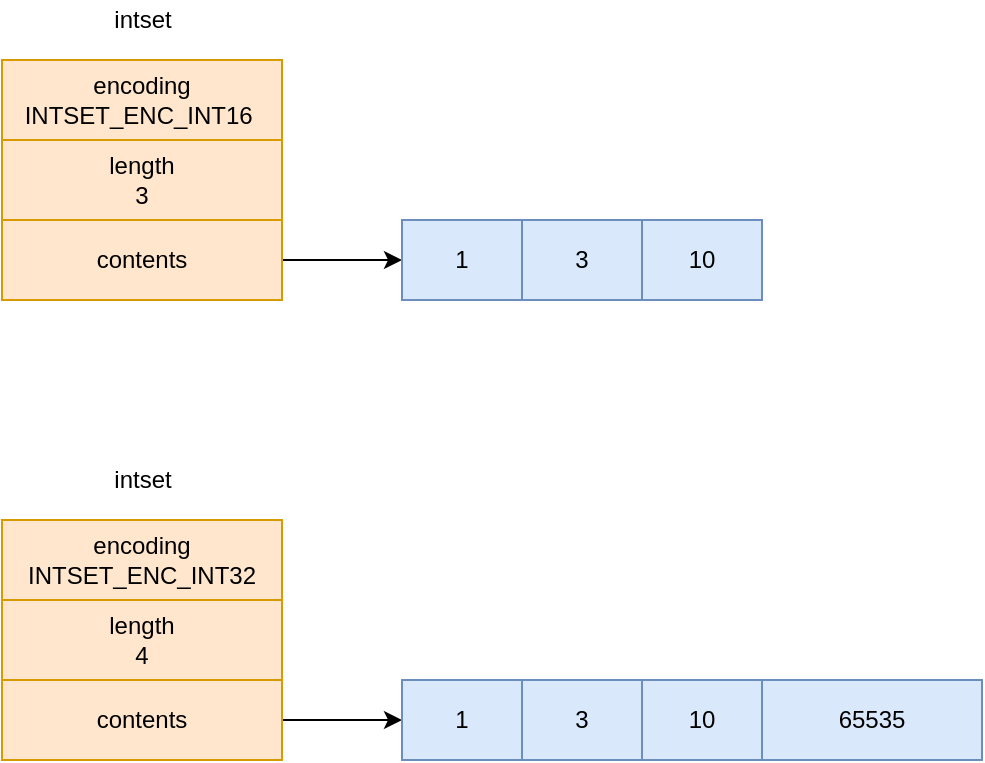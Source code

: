 <mxfile version="15.4.0" type="device"><diagram id="_Zq02z6GnDJq8IQ1Dzb6" name="Page-1"><mxGraphModel dx="946" dy="623" grid="1" gridSize="10" guides="1" tooltips="1" connect="1" arrows="1" fold="1" page="1" pageScale="1" pageWidth="827" pageHeight="1169" math="0" shadow="0"><root><mxCell id="0"/><mxCell id="1" parent="0"/><mxCell id="VJOzJ-cYpnmJMhtm9gY3-2" value="encoding&lt;br&gt;INTSET_ENC_INT16&amp;nbsp;" style="rounded=0;whiteSpace=wrap;html=1;fillColor=#ffe6cc;strokeColor=#d79b00;" parent="1" vertex="1"><mxGeometry x="110" y="140" width="140" height="40" as="geometry"/></mxCell><mxCell id="VJOzJ-cYpnmJMhtm9gY3-3" value="length&lt;br&gt;3" style="rounded=0;whiteSpace=wrap;html=1;fillColor=#ffe6cc;strokeColor=#d79b00;" parent="1" vertex="1"><mxGeometry x="110" y="180" width="140" height="40" as="geometry"/></mxCell><mxCell id="VJOzJ-cYpnmJMhtm9gY3-18" style="edgeStyle=orthogonalEdgeStyle;rounded=0;orthogonalLoop=1;jettySize=auto;html=1;exitX=1;exitY=0.5;exitDx=0;exitDy=0;" parent="1" source="VJOzJ-cYpnmJMhtm9gY3-4" edge="1"><mxGeometry relative="1" as="geometry"><mxPoint x="310" y="240" as="targetPoint"/></mxGeometry></mxCell><mxCell id="VJOzJ-cYpnmJMhtm9gY3-4" value="contents" style="rounded=0;whiteSpace=wrap;html=1;fillColor=#ffe6cc;strokeColor=#d79b00;" parent="1" vertex="1"><mxGeometry x="110" y="220" width="140" height="40" as="geometry"/></mxCell><mxCell id="VJOzJ-cYpnmJMhtm9gY3-20" value="encoding&lt;br&gt;INTSET_ENC_INT32" style="rounded=0;whiteSpace=wrap;html=1;fillColor=#ffe6cc;strokeColor=#d79b00;" parent="1" vertex="1"><mxGeometry x="110" y="370" width="140" height="40" as="geometry"/></mxCell><mxCell id="VJOzJ-cYpnmJMhtm9gY3-21" value="length&lt;br&gt;4" style="rounded=0;whiteSpace=wrap;html=1;fillColor=#ffe6cc;strokeColor=#d79b00;" parent="1" vertex="1"><mxGeometry x="110" y="410" width="140" height="40" as="geometry"/></mxCell><mxCell id="VJOzJ-cYpnmJMhtm9gY3-22" style="edgeStyle=orthogonalEdgeStyle;rounded=0;orthogonalLoop=1;jettySize=auto;html=1;exitX=1;exitY=0.5;exitDx=0;exitDy=0;" parent="1" source="VJOzJ-cYpnmJMhtm9gY3-23" edge="1"><mxGeometry relative="1" as="geometry"><mxPoint x="310" y="470" as="targetPoint"/></mxGeometry></mxCell><mxCell id="VJOzJ-cYpnmJMhtm9gY3-23" value="contents" style="rounded=0;whiteSpace=wrap;html=1;fillColor=#ffe6cc;strokeColor=#d79b00;" parent="1" vertex="1"><mxGeometry x="110" y="450" width="140" height="40" as="geometry"/></mxCell><mxCell id="VJOzJ-cYpnmJMhtm9gY3-30" value="1" style="rounded=0;whiteSpace=wrap;html=1;fillColor=#dae8fc;strokeColor=#6c8ebf;" parent="1" vertex="1"><mxGeometry x="310" y="220" width="60" height="40" as="geometry"/></mxCell><mxCell id="VJOzJ-cYpnmJMhtm9gY3-31" value="3" style="rounded=0;whiteSpace=wrap;html=1;fillColor=#dae8fc;strokeColor=#6c8ebf;" parent="1" vertex="1"><mxGeometry x="370" y="220" width="60" height="40" as="geometry"/></mxCell><mxCell id="VJOzJ-cYpnmJMhtm9gY3-32" value="10" style="rounded=0;whiteSpace=wrap;html=1;fillColor=#dae8fc;strokeColor=#6c8ebf;" parent="1" vertex="1"><mxGeometry x="430" y="220" width="60" height="40" as="geometry"/></mxCell><mxCell id="VJOzJ-cYpnmJMhtm9gY3-33" value="1" style="rounded=0;whiteSpace=wrap;html=1;fillColor=#dae8fc;strokeColor=#6c8ebf;" parent="1" vertex="1"><mxGeometry x="310" y="450" width="60" height="40" as="geometry"/></mxCell><mxCell id="VJOzJ-cYpnmJMhtm9gY3-34" value="3" style="rounded=0;whiteSpace=wrap;html=1;fillColor=#dae8fc;strokeColor=#6c8ebf;" parent="1" vertex="1"><mxGeometry x="370" y="450" width="60" height="40" as="geometry"/></mxCell><mxCell id="VJOzJ-cYpnmJMhtm9gY3-35" value="10" style="rounded=0;whiteSpace=wrap;html=1;fillColor=#dae8fc;strokeColor=#6c8ebf;" parent="1" vertex="1"><mxGeometry x="430" y="450" width="60" height="40" as="geometry"/></mxCell><mxCell id="VJOzJ-cYpnmJMhtm9gY3-36" value="65535" style="rounded=0;whiteSpace=wrap;html=1;fillColor=#dae8fc;strokeColor=#6c8ebf;" parent="1" vertex="1"><mxGeometry x="490" y="450" width="110" height="40" as="geometry"/></mxCell><mxCell id="wet7LVrK2JIaBOJfP7S4-1" value="&lt;span&gt;intset&lt;/span&gt;" style="text;html=1;align=center;verticalAlign=middle;resizable=0;points=[];autosize=1;strokeColor=none;fillColor=none;" vertex="1" parent="1"><mxGeometry x="160" y="340" width="40" height="20" as="geometry"/></mxCell><mxCell id="wet7LVrK2JIaBOJfP7S4-2" value="&lt;span&gt;intset&lt;/span&gt;" style="text;html=1;align=center;verticalAlign=middle;resizable=0;points=[];autosize=1;strokeColor=none;fillColor=none;" vertex="1" parent="1"><mxGeometry x="160" y="110" width="40" height="20" as="geometry"/></mxCell></root></mxGraphModel></diagram></mxfile>